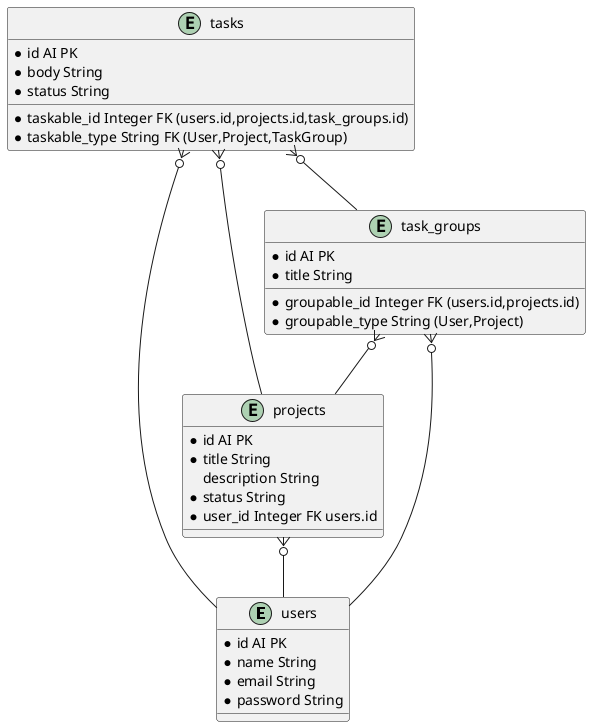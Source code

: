 @startuml HyperTask_ERD
entity users{
    * id AI PK
    * name String
    * email String
    * password String
}
entity projects{
    * id AI PK
    * title String
    description String
    * status String
    * user_id Integer FK users.id
}

entity task_groups{
    * id AI PK
    * title String
    * groupable_id Integer FK (users.id,projects.id)
    * groupable_type String (User,Project)
}

entity tasks{
    * id AI PK
    * body String
    * status String
    * taskable_id Integer FK (users.id,projects.id,task_groups.id)
    * taskable_type String FK (User,Project,TaskGroup)
}

tasks }o-- users
tasks }o-- projects
projects }o-- users
task_groups }o-- projects
task_groups }o-- users
tasks }o-- task_groups
@enduml